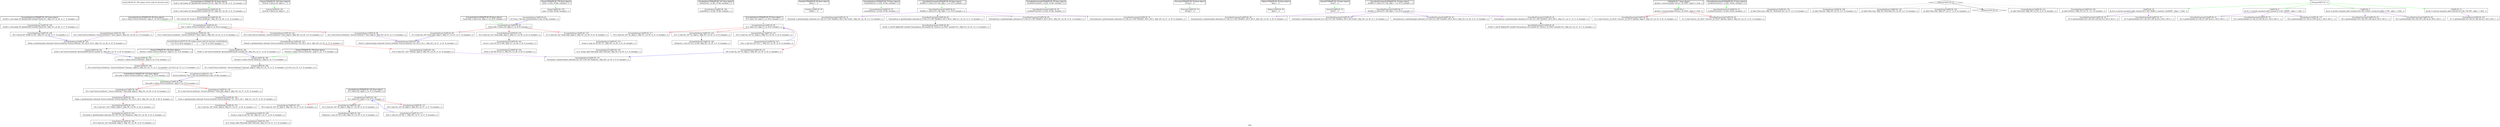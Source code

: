 digraph "PAG" {
	label="PAG";

	Node0x5b8ae5f04c50 [shape=record,shape=Mrecord,label="{[main] RetPN ID: 180 unique return node for function main}"];
	Node0x5b8ae5f048c0 [shape=record,shape=Mrecord,label="{[createIntArray] RetPN ID: 80 unique return node for function createIntArray|{<s0>\{ ln: 70  cl: 24  fl: example.c \}|<s1>\{ ln: 71  cl: 24  fl: example.c \}}}"];
	Node0x5b8ae5f048c0:s0 -> Node0x5b8ae5f01060[color=black,style=dotted];
	Node0x5b8ae5f048c0:s1 -> Node0x5b8ae5f013f0[color=black,style=dotted];
	Node0x5b8ae5f04070 [shape=record,shape=box3d,label="{[main] FIObjPN ID: 186 (base object)\n   %array2 = alloca %struct.IntArray*, align 8 \{ ln: 71 fl: example.c \}}"];
	Node0x5b8ae5f04070 -> Node0x5b8ae5f00940[color=green];
	Node0x5b8ae5f03ed0 [shape=record,shape=box3d,label="{[main] FIObjPN ID: 184 (base object)\n   %array1 = alloca %struct.IntArray*, align 8 \{ ln: 70 fl: example.c \}}"];
	Node0x5b8ae5f03ed0 -> Node0x5b8ae5f00810[color=green];
	Node0x5b8ae5f03d30 [shape=record,shape=box3d,label="{[main] FIObjPN ID: 182 (base object)\n   %retval = alloca i32, align 4 \{  \}}"];
	Node0x5b8ae5f03d30 -> Node0x5b8ae5f006e0[color=green];
	Node0x5b8ae5f03b90 [shape=record,shape=box3d,label="{[main] FIObjPN ID: 179 (base object)\n main \{ in line: 64 file: example.c \}}"];
	Node0x5b8ae5f03b90 -> Node0x5b8ae5f005b0[color=green];
	Node0x5b8ae5f039f0 [shape=record,shape=box3d,label="{[useIntArray] FIObjPN ID: 147 (base object)\n   %i = alloca i32, align 4 \{ ln: 57 fl: example.c \}}"];
	Node0x5b8ae5f039f0 -> Node0x5b8ae5efd8d0[color=green];
	Node0x5b8ae5f03850 [shape=record,shape=box3d,label="{[useIntArray] FIObjPN ID: 145 (base object)\n   %arr.addr = alloca %struct.IntArray*, align 8 \{ ln: 55 fl: example.c \}}"];
	Node0x5b8ae5f03850 -> Node0x5b8ae5efd7a0[color=green];
	Node0x5b8ae5f036b0 [shape=record,shape=box3d,label="{[useIntArray] FIObjPN ID: 141 (base object)\n useIntArray \{ in line: 55 file: example.c \}}"];
	Node0x5b8ae5f036b0 -> Node0x5b8ae5efbd80[color=green];
	Node0x5b8ae5f03510 [shape=record,shape=box3d,label="{[createIntArray] FIObjPN ID: 107 (base object)\n   %call2 = call noalias i8* @malloc(i64 noundef %mul) #5, !dbg !33 \{ ln: 48  cl: 17  fl: example.c \}}"];
	Node0x5b8ae5f03510 -> Node0x5b8ae5efaa80[color=green];
	Node0x5b8ae5f03370 [shape=record,shape=box3d,label="{[createIntArray] FIObjPN ID: 92 (base object)\n   %call = call noalias i8* @malloc(i64 noundef 16) #5, !dbg !26 \{ ln: 46  cl: 21  fl: example.c \}}"];
	Node0x5b8ae5f03370 -> Node0x5b8ae5ef9c40[color=green];
	Node0x5b8ae5f031d0 [shape=record,shape=box3d,label="{[malloc] FIObjPN ID: 95 (base object)\n malloc \{  \}}"];
	Node0x5b8ae5f031d0 -> Node0x5b8ae5ef9b10[color=green];
	Node0x5b8ae5f03030 [shape=record,shape=box3d,label="{[createIntArray] FIObjPN ID: 87 (base object)\n   %i = alloca i32, align 4 \{ ln: 49 fl: example.c \}}"];
	Node0x5b8ae5f03030 -> Node0x5b8ae5ef9520[color=green];
	Node0x5b8ae5f02e90 [shape=record,shape=box3d,label="{[createIntArray] FIObjPN ID: 85 (base object)\n   %arr = alloca %struct.IntArray*, align 8 \{ ln: 46 fl: example.c \}}"];
	Node0x5b8ae5f02e90 -> Node0x5b8ae5ef93f0[color=green];
	Node0x5b8ae5f02cf0 [shape=record,shape=box3d,label="{[createIntArray] FIObjPN ID: 83 (base object)\n   %size.addr = alloca i32, align 4 \{ ln: 45 fl: example.c \}}"];
	Node0x5b8ae5f02cf0 -> Node0x5b8ae5ef92c0[color=green];
	Node0x5b8ae5f02b50 [shape=record,shape=box3d,label="{[createIntArray] FIObjPN ID: 79 (base object)\n createIntArray \{ in line: 45 file: example.c \}}"];
	Node0x5b8ae5f02b50 -> Node0x5b8ae5ef8f30[color=green];
	Node0x5b8ae5f029b0 [shape=record,shape=box3d,label="{[overflowFunction4] FIObjPN ID: 62 (base object)\n   %buffer3 = alloca [15 x i8], align 1 \{ ln: 33 fl: example.c \}}"];
	Node0x5b8ae5f029b0 -> Node0x5b8ae5ef80f0[color=green];
	Node0x5b8ae5f02810 [shape=record,shape=box3d,label="{[overflowFunction4] FIObjPN ID: 59 (base object)\n overflowFunction4 \{ in line: 32 file: example.c \}}"];
	Node0x5b8ae5f02810 -> Node0x5b8ae5ef7fc0[color=green];
	Node0x5b8ae5f02670 [shape=record,shape=box3d,label="{[strcspn] FIObjPN ID: 34 (base object)\n strcspn \{  \}}"];
	Node0x5b8ae5f02670 -> Node0x5b8ae5ef6a60[color=green];
	Node0x5b8ae5f024d0 [shape=record,shape=box3d,label="{[fgets] FIObjPN ID: 29 (base object)\n fgets \{  \}}"];
	Node0x5b8ae5f024d0 -> Node0x5b8ae5ef66d0[color=green];
	Node0x5b8ae5f02330 [shape=record,shape=box3d,label="{[printf] FIObjPN ID: 23 (base object)\n printf \{  \}}"];
	Node0x5b8ae5f02330 -> Node0x5b8ae5ef60e0[color=green];
	Node0x5b8ae5f01ff0 [shape=record,shape=box3d,label="{[overflowFunction3] FIObjPN ID: 18 (base object)\n   %buffer3 = alloca [15 x i8], align 1 \{ ln: 25 fl: example.c \}}"];
	Node0x5b8ae5f01ff0 -> Node0x5b8ae5ef5d50[color=green];
	Node0x5b8ae5f01e50 [shape=record,shape=box3d,label="{FIObjPN ID: 7 (base object)\n @stdin = external global %struct._IO_FILE*, align 8 \{ Glob  \}}"];
	Node0x5b8ae5f01e50 -> Node0x5b8ae5ef5760[color=green];
	Node0x5b8ae5f01cb0 [shape=record,shape=box3d,label="{[overflowFunction3] FIObjPN ID: 15 (base object)\n overflowFunction3 \{ in line: 24 file: example.c \}}"];
	Node0x5b8ae5f01cb0 -> Node0x5b8ae5ef53d0[color=green];
	Node0x5b8ae5f018b0 [shape=record,shape=box,label="{[main] ValPN ID: 200\n   %1 = load %struct.IntArray*, %struct.IntArray** %array2, align 8, !dbg !32 \{ ln: 74  cl: 17  fl: example.c \}|{<s0>\{ ln: 74  cl: 5  fl: example.c \}}}"];
	Node0x5b8ae5f018b0:s0 -> Node0x5b8ae5efd540[color=black,style=dashed];
	Node0x5b8ae5f01650 [shape=record,shape=box,label="{[main] ValPN ID: 198\n   %0 = load %struct.IntArray*, %struct.IntArray** %array1, align 8, !dbg !30 \{ ln: 73  cl: 17  fl: example.c \}|{<s0>\{ ln: 73  cl: 5  fl: example.c \}}}"];
	Node0x5b8ae5f01650:s0 -> Node0x5b8ae5efd540[color=black,style=dashed];
	Node0x5b8ae5f013f0 [shape=record,shape=box,label="{[main] ValPN ID: 195\n   %call1 = call %struct.IntArray* @createIntArray(i32 noundef 10), !dbg !29 \{ ln: 71  cl: 24  fl: example.c \}}"];
	Node0x5b8ae5f013f0 -> Node0x5b8ae5f00940[color=blue];
	Node0x5b8ae5f01060 [shape=record,shape=box,label="{[main] ValPN ID: 191\n   %call = call %struct.IntArray* @createIntArray(i32 noundef 5), !dbg !26 \{ ln: 70  cl: 24  fl: example.c \}}"];
	Node0x5b8ae5f01060 -> Node0x5b8ae5f00810[color=blue];
	Node0x5b8ae5f00940 [shape=record,shape=box,label="{[main] ValPN ID: 185\n   %array2 = alloca %struct.IntArray*, align 8 \{ ln: 71 fl: example.c \}}"];
	Node0x5b8ae5f00940 -> Node0x5b8ae5f018b0[color=red];
	Node0x5b8ae5f00810 [shape=record,shape=box,label="{[main] ValPN ID: 183\n   %array1 = alloca %struct.IntArray*, align 8 \{ ln: 70 fl: example.c \}}"];
	Node0x5b8ae5f00810 -> Node0x5b8ae5f01650[color=red];
	Node0x5b8ae5f006e0 [shape=record,shape=box,label="{[main] ValPN ID: 181\n   %retval = alloca i32, align 4 \{  \}}"];
	Node0x5b8ae5f005b0 [shape=record,shape=box,label="{[main] ValPN ID: 178\n main \{ in line: 64 file: example.c \}}"];
	Node0x5b8ae5f00220 [shape=record,shape=box,label="{[useIntArray] ValPN ID: 174\n   br label %for.cond, !dbg !41, !llvm.loop !42 \{ ln: 57  cl: 5  fl: example.c \}}"];
	Node0x5b8ae5efffc0 [shape=record,shape=box,label="{[useIntArray] ValPN ID: 172\n   %inc = add nsw i32 %8, 1, !dbg !40 \{ ln: 57  cl: 37  fl: example.c \}}"];
	Node0x5b8ae5efffc0 -> Node0x5b8ae5efd8d0[color=blue];
	Node0x5b8ae5effe90 [shape=record,shape=box,label="{[useIntArray] ValPN ID: 171\n   %8 = load i32, i32* %i, align 4, !dbg !40 \{ ln: 57  cl: 37  fl: example.c \}}"];
	Node0x5b8ae5effe90 -> Node0x5b8ae5efffc0[color=grey];
	Node0x5b8ae5effd60 [shape=record,shape=box,label="{[useIntArray] ValPN ID: 169\n   br label %for.inc, !dbg !39 \{ ln: 59  cl: 5  fl: example.c \}}"];
	Node0x5b8ae5eff8a0 [shape=record,shape=box,label="{[useIntArray] ValPN ID: 166\n   %6 = load i32, i32* %arrayidx, align 4, !dbg !34 \{ ln: 58  cl: 23  fl: example.c \}}"];
	Node0x5b8ae5eff770 [shape=record,shape=box,label="{[useIntArray] ValPN ID: 165\n   %arrayidx = getelementptr inbounds i32, i32* %4, i64 %idxprom, !dbg !34 \{ ln: 58  cl: 23  fl: example.c \}}"];
	Node0x5b8ae5eff770 -> Node0x5b8ae5eff8a0[color=red];
	Node0x5b8ae5eff640 [shape=record,shape=box,label="{[useIntArray] ValPN ID: 164\n   %idxprom = sext i32 %5 to i64, !dbg !34 \{ ln: 58  cl: 23  fl: example.c \}}"];
	Node0x5b8ae5eff510 [shape=record,shape=box,label="{[useIntArray] ValPN ID: 163\n   %5 = load i32, i32* %i, align 4, !dbg !37 \{ ln: 58  cl: 33  fl: example.c \}}"];
	Node0x5b8ae5eff510 -> Node0x5b8ae5eff640[color=black];
	Node0x5b8ae5eff3e0 [shape=record,shape=box,label="{[useIntArray] ValPN ID: 162\n   %4 = load i32*, i32** %data, align 8, !dbg !36 \{ ln: 58  cl: 28  fl: example.c \}}"];
	Node0x5b8ae5eff3e0 -> Node0x5b8ae5eff770[color=purple];
	Node0x5b8ae5eff2b0 [shape=record,shape=box,label="{[useIntArray] ValPN ID: 161\n   %data = getelementptr inbounds %struct.IntArray, %struct.IntArray* %3, i32 0, i32 0, !dbg !36 \{ ln: 58  cl: 28  fl: example.c \}}"];
	Node0x5b8ae5eff2b0 -> Node0x5b8ae5eff3e0[color=red];
	Node0x5b8ae5eff180 [shape=record,shape=box,label="{[useIntArray] ValPN ID: 160\n   %3 = load %struct.IntArray*, %struct.IntArray** %arr.addr, align 8, !dbg !34 \{ ln: 58  cl: 23  fl: example.c \}}"];
	Node0x5b8ae5eff180 -> Node0x5b8ae5eff2b0[color=purple];
	Node0x5b8ae5eff050 [shape=record,shape=box,label="{[useIntArray] ValPN ID: 159\n   br i1 %cmp, label %for.body, label %for.end, !dbg !33 \{ ln: 57  cl: 5  fl: example.c \}}"];
	Node0x5b8ae5efef20 [shape=record,shape=box,label="{[useIntArray] ValPN ID: 158\n   %cmp = icmp slt i32 %0, %2, !dbg !32 \{ ln: 57  cl: 23  fl: example.c \}}"];
	Node0x5b8ae5efef20 -> Node0x5b8ae5eff050[color=grey];
	Node0x5b8ae5efedf0 [shape=record,shape=box,label="{[useIntArray] ValPN ID: 157\n   %2 = load i32, i32* %size, align 8, !dbg !31 \{ ln: 57  cl: 30  fl: example.c \}}"];
	Node0x5b8ae5efedf0 -> Node0x5b8ae5efef20[color=grey];
	Node0x5b8ae5efecc0 [shape=record,shape=box,label="{[useIntArray] ValPN ID: 156\n   %size = getelementptr inbounds %struct.IntArray, %struct.IntArray* %1, i32 0, i32 1, !dbg !31 \{ ln: 57  cl: 30  fl: example.c \}}"];
	Node0x5b8ae5efecc0 -> Node0x5b8ae5efedf0[color=red];
	Node0x5b8ae5efeb90 [shape=record,shape=box,label="{[useIntArray] ValPN ID: 155\n   %1 = load %struct.IntArray*, %struct.IntArray** %arr.addr, align 8, !dbg !30 \{ ln: 57  cl: 25  fl: example.c \}}"];
	Node0x5b8ae5efeb90 -> Node0x5b8ae5efecc0[color=purple];
	Node0x5b8ae5efe250 [shape=record,shape=box,label="{[useIntArray] ValPN ID: 154\n   %0 = load i32, i32* %i, align 4, !dbg !28 \{ ln: 57  cl: 21  fl: example.c \}}"];
	Node0x5b8ae5efe250 -> Node0x5b8ae5efef20[color=grey];
	Node0x5b8ae5ef8940 [shape=record,shape=box,label="{[overflowFunction4] ValPN ID: 72\n   %arrayidx = getelementptr inbounds [15 x i8], [15 x i8]* %buffer3, i64 0, i64 %call3, !dbg !26 \{ ln: 36  cl: 5  fl: example.c \}}"];
	Node0x5b8ae5ef8350 [shape=record,shape=box,label="{[overflowFunction4] ValPN ID: 66\n   %arraydecay = getelementptr inbounds [15 x i8], [15 x i8]* %buffer3, i64 0, i64 0, !dbg !21 \{ ln: 35  cl: 11  fl: example.c \}}"];
	Node0x5b8ae5ef8350 -> Node0x5b8ae5ef85b0[color=black];
	Node0x5b8ae5ef7fc0 [shape=record,shape=box,label="{[overflowFunction4] ValPN ID: 58\n overflowFunction4 \{ in line: 32 file: example.c \}}"];
	Node0x5b8ae5efdec0 [shape=record,shape=box,label="{[useIntArray] ValPN ID: 167\n   %7 = getelementptr [4 x i8], [4 x i8]* @.str.3, i64 0, i64 0 \{  \}}"];
	Node0x5b8ae5ef72b0 [shape=record,shape=box,label="{[overflowFunction3] ValPN ID: 38\n   %arraydecay4 = getelementptr inbounds [15 x i8], [15 x i8]* %buffer3, i64 0, i64 0, !dbg !28 \{ ln: 29  cl: 39  fl: example.c \}}"];
	Node0x5b8ae5ef6f20 [shape=record,shape=box,label="{[overflowFunction3] ValPN ID: 35\n   %arrayidx = getelementptr inbounds [15 x i8], [15 x i8]* %buffer3, i64 0, i64 %call3, !dbg !26 \{ ln: 28  cl: 5  fl: example.c \}}"];
	Node0x5b8ae5ef86e0 [shape=record,shape=box,label="{[overflowFunction4] ValPN ID: 69\n   %arraydecay2 = getelementptr inbounds [15 x i8], [15 x i8]* %buffer3, i64 0, i64 0, !dbg !24 \{ ln: 36  cl: 21  fl: example.c \}}"];
	Node0x5b8ae5ef59c0 [shape=record,shape=box,label="{ValPN ID: 10\n @.str.2 = private unnamed_addr constant [23 x i8] c\"Buffer 3 contents: %s\\0A\\00\", align 1 \{ Glob  \}}"];
	Node0x5b8ae5ef59c0 -> Node0x5b8ae5eface0[color=purple];
	Node0x5b8ae5ef59c0 -> Node0x5b8ae5efc370[color=purple];
	Node0x5b8ae5ef8480 [shape=record,shape=box,label="{[overflowFunction4] ValPN ID: 67\n   %1 = load %struct._IO_FILE*, %struct._IO_FILE** @stdin, align 8, !dbg !22 \{ ln: 35  cl: 41  fl: example.c \}}"];
	Node0x5b8ae5ef5890 [shape=record,shape=box,label="{ValPN ID: 8\n @.str.1 = private unnamed_addr constant [2 x i8] c\"\\0A\\00\", align 1 \{ Glob  \}}"];
	Node0x5b8ae5ef5890 -> Node0x5b8ae5efb400[color=purple];
	Node0x5b8ae5ef5890 -> Node0x5b8ae5efccf0[color=purple];
	Node0x5b8ae5ef5890 -> Node0x5b8ae5efdd90[color=purple];
	Node0x5b8ae5efd080 [shape=record,shape=box,label="{[createIntArray] ValPN ID: 135\n   br label %for.cond, !dbg !54, !llvm.loop !55 \{ ln: 49  cl: 5  fl: example.c \}}"];
	Node0x5b8ae5ef6470 [shape=record,shape=box,label="{[overflowFunction3] ValPN ID: 25\n   %1 = load %struct._IO_FILE*, %struct._IO_FILE** @stdin, align 8, !dbg !22 \{ ln: 27  cl: 41  fl: example.c \}}"];
	Node0x5b8ae5efe120 [shape=record,shape=box,label="{[useIntArray] ValPN ID: 152\n   br label %for.cond, !dbg !27 \{ ln: 57  cl: 10  fl: example.c \}}"];
	Node0x5b8ae5ef6a60 [shape=record,shape=box,label="{[strcspn] ValPN ID: 33\n strcspn \{  \}}"];
	Node0x5b8ae5ef5760 [shape=record,shape=box,label="{ValPN ID: 6\n @stdin = external global %struct._IO_FILE*, align 8 \{ Glob  \}}"];
	Node0x5b8ae5ef5760 -> Node0x5b8ae5ef6470[color=red];
	Node0x5b8ae5ef5760 -> Node0x5b8ae5ef8480[color=red];
	Node0x5b8ae5ef8f30 [shape=record,shape=box,label="{[createIntArray] ValPN ID: 78\n createIntArray \{ in line: 45 file: example.c \}}"];
	Node0x5b8ae5efd8d0 [shape=record,shape=box,label="{[useIntArray] ValPN ID: 146\n   %i = alloca i32, align 4 \{ ln: 57 fl: example.c \}}"];
	Node0x5b8ae5efd8d0 -> Node0x5b8ae5efe250[color=red];
	Node0x5b8ae5efd8d0 -> Node0x5b8ae5eff510[color=red];
	Node0x5b8ae5efd8d0 -> Node0x5b8ae5effe90[color=red];
	Node0x5b8ae5ef5500 [shape=record,shape=box,label="{ValPN ID: 4\n @.str = private unnamed_addr constant [30 x i8] c\"Enter a string for buffer 3: \\00\", align 1 \{ Glob  \}}"];
	Node0x5b8ae5ef5500 -> Node0x5b8ae5efc240[color=purple];
	Node0x5b8ae5ef5500 -> Node0x5b8ae5efce20[color=purple];
	Node0x5b8ae5efca90 [shape=record,shape=box,label="{[createIntArray] ValPN ID: 131\n   %12 = load i32, i32* %i, align 4, !dbg !53 \{ ln: 49  cl: 32  fl: example.c \}}"];
	Node0x5b8ae5efca90 -> Node0x5b8ae5efcbc0[color=grey];
	Node0x5b8ae5efcbc0 [shape=record,shape=box,label="{[createIntArray] ValPN ID: 132\n   %inc = add nsw i32 %12, 1, !dbg !53 \{ ln: 49  cl: 32  fl: example.c \}}"];
	Node0x5b8ae5efcbc0 -> Node0x5b8ae5ef9520[color=blue];
	Node0x5b8ae5ef4bd0 [shape=record,shape=diamond,label="{DummyValPN ID: 3}"];
	Node0x5b8ae5ef4bd0 -> Node0x5b8ae5ef4aa0[color=black];
	Node0x5b8ae5ef4bd0 -> Node0x5b8ae5efb660[color=grey];
	Node0x5b8ae5ef4bd0 -> Node0x5b8ae5efc960[color=grey];
	Node0x5b8ae5ef4bd0 -> Node0x5b8ae5efd080[color=grey];
	Node0x5b8ae5ef4bd0 -> Node0x5b8ae5efe120[color=grey];
	Node0x5b8ae5ef4bd0 -> Node0x5b8ae5effd60[color=grey];
	Node0x5b8ae5ef4bd0 -> Node0x5b8ae5f00220[color=grey];
	Node0x5b8ae5ef80f0 [shape=record,shape=box,label="{[overflowFunction4] ValPN ID: 61\n   %buffer3 = alloca [15 x i8], align 1 \{ ln: 33 fl: example.c \}}"];
	Node0x5b8ae5ef80f0 -> Node0x5b8ae5ef8350[color=purple];
	Node0x5b8ae5ef80f0 -> Node0x5b8ae5ef86e0[color=purple];
	Node0x5b8ae5ef80f0 -> Node0x5b8ae5ef8940[color=purple];
	Node0x5b8ae5ef80f0 -> Node0x5b8ae5ef8ba0[color=purple];
	Node0x5b8ae5ef4aa0 [shape=record,shape=diamond,label="{DummyValPN ID: 2}"];
	Node0x5b8ae5efc960 [shape=record,shape=box,label="{[createIntArray] ValPN ID: 129\n   br label %for.inc, !dbg !52 \{ ln: 51  cl: 5  fl: example.c \}}"];
	Node0x5b8ae5ef53d0 [shape=record,shape=box,label="{[overflowFunction3] ValPN ID: 14\n overflowFunction3 \{ in line: 24 file: example.c \}}"];
	Node0x5b8ae5ef4970 [shape=record,shape=tab,label="{DummyObjPN ID: 1}"];
	Node0x5b8ae5ef4970 -> Node0x5b8ae5ef5500[color=green];
	Node0x5b8ae5ef4970 -> Node0x5b8ae5ef5890[color=green];
	Node0x5b8ae5ef4970 -> Node0x5b8ae5ef59c0[color=green];
	Node0x5b8ae5ef4970 -> Node0x5b8ae5ef5af0[color=green];
	Node0x5b8ae5ef6800 [shape=record,shape=box,label="{[overflowFunction3] ValPN ID: 30\n   %arraydecay2 = getelementptr inbounds [15 x i8], [15 x i8]* %buffer3, i64 0, i64 0, !dbg !24 \{ ln: 28  cl: 21  fl: example.c \}}"];
	Node0x5b8ae5ef5170 [shape=record,shape=box,label="{[overflowFunction3] ValPN ID: 26\n   %call1 = call i8* @fgets(i8* noundef %arraydecay, i32 noundef 20, %struct._IO_FILE* noundef %1), !dbg !23 \{ ln: 27  cl: 5  fl: example.c \}}"];
	Node0x5b8ae5efc700 [shape=record,shape=box,label="{[createIntArray] ValPN ID: 127\n   %arrayidx = getelementptr inbounds i32, i32* %10, i64 %idxprom, !dbg !48 \{ ln: 50  cl: 9  fl: example.c \}}"];
	Node0x5b8ae5ef5af0 [shape=record,shape=box,label="{ValPN ID: 12\n @.str.3 = private unnamed_addr constant [4 x i8] c\"%d \\00\", align 1 \{ Glob  \}}"];
	Node0x5b8ae5ef5af0 -> Node0x5b8ae5efdec0[color=purple];
	Node0x5b8ae5ef8ba0 [shape=record,shape=box,label="{[overflowFunction4] ValPN ID: 74\n   %arraydecay4 = getelementptr inbounds [15 x i8], [15 x i8]* %buffer3, i64 0, i64 0, !dbg !28 \{ ln: 37  cl: 39  fl: example.c \}}"];
	Node0x5b8ae5ef5d50 [shape=record,shape=box,label="{[overflowFunction3] ValPN ID: 17\n   %buffer3 = alloca [15 x i8], align 1 \{ ln: 25 fl: example.c \}}"];
	Node0x5b8ae5ef5d50 -> Node0x5b8ae5ef6340[color=purple];
	Node0x5b8ae5ef5d50 -> Node0x5b8ae5ef6800[color=purple];
	Node0x5b8ae5ef5d50 -> Node0x5b8ae5ef6f20[color=purple];
	Node0x5b8ae5ef5d50 -> Node0x5b8ae5ef72b0[color=purple];
	Node0x5b8ae5efd7a0 [shape=record,shape=box,label="{[useIntArray] ValPN ID: 144\n   %arr.addr = alloca %struct.IntArray*, align 8 \{ ln: 55 fl: example.c \}}"];
	Node0x5b8ae5efd7a0 -> Node0x5b8ae5efeb90[color=red];
	Node0x5b8ae5efd7a0 -> Node0x5b8ae5eff180[color=red];
	Node0x5b8ae5ef9060 [shape=record,shape=box,label="{[createIntArray] ValPN ID: 81\n i32 %size \{ 0th arg createIntArray in line: 45 file: example.c \}}"];
	Node0x5b8ae5ef9060 -> Node0x5b8ae5ef92c0[color=blue];
	Node0x5b8ae5ef60e0 [shape=record,shape=box,label="{[printf] ValPN ID: 22\n printf \{  \}}"];
	Node0x5b8ae5ef6340 [shape=record,shape=box,label="{[overflowFunction3] ValPN ID: 24\n   %arraydecay = getelementptr inbounds [15 x i8], [15 x i8]* %buffer3, i64 0, i64 0, !dbg !21 \{ ln: 27  cl: 11  fl: example.c \}}"];
	Node0x5b8ae5ef6340 -> Node0x5b8ae5ef5170[color=black];
	Node0x5b8ae5ef66d0 [shape=record,shape=box,label="{[fgets] ValPN ID: 28\n fgets \{  \}}"];
	Node0x5b8ae5ef85b0 [shape=record,shape=box,label="{[overflowFunction4] ValPN ID: 68\n   %call1 = call i8* @fgets(i8* noundef %arraydecay, i32 noundef 20, %struct._IO_FILE* noundef %1), !dbg !23 \{ ln: 35  cl: 5  fl: example.c \}}"];
	Node0x5b8ae5efd1b0 [shape=record,shape=box,label="{[createIntArray] ValPN ID: 136\n   %13 = load %struct.IntArray*, %struct.IntArray** %arr, align 8, !dbg !58 \{ ln: 52  cl: 12  fl: example.c \}}"];
	Node0x5b8ae5efd1b0 -> Node0x5b8ae5f048c0[color=black];
	Node0x5b8ae5ef92c0 [shape=record,shape=box,label="{[createIntArray] ValPN ID: 82\n   %size.addr = alloca i32, align 4 \{ ln: 45 fl: example.c \}}"];
	Node0x5b8ae5ef92c0 -> Node0x5b8ae5ef9fd0[color=red];
	Node0x5b8ae5ef92c0 -> Node0x5b8ae5efa5c0[color=red];
	Node0x5b8ae5ef92c0 -> Node0x5b8ae5efb8c0[color=red];
	Node0x5b8ae5ef93f0 [shape=record,shape=box,label="{[createIntArray] ValPN ID: 84\n   %arr = alloca %struct.IntArray*, align 8 \{ ln: 46 fl: example.c \}}"];
	Node0x5b8ae5ef93f0 -> Node0x5b8ae5efa100[color=red];
	Node0x5b8ae5ef93f0 -> Node0x5b8ae5efaf40[color=red];
	Node0x5b8ae5ef93f0 -> Node0x5b8ae5efbeb0[color=red];
	Node0x5b8ae5ef93f0 -> Node0x5b8ae5efd1b0[color=red];
	Node0x5b8ae5ef9520 [shape=record,shape=box,label="{[createIntArray] ValPN ID: 86\n   %i = alloca i32, align 4 \{ ln: 49 fl: example.c \}}"];
	Node0x5b8ae5ef9520 -> Node0x5b8ae5efb790[color=red];
	Node0x5b8ae5ef9520 -> Node0x5b8ae5efbc50[color=red];
	Node0x5b8ae5ef9520 -> Node0x5b8ae5efc4a0[color=red];
	Node0x5b8ae5ef9520 -> Node0x5b8ae5efca90[color=red];
	Node0x5b8ae5ef9b10 [shape=record,shape=box,label="{[malloc] ValPN ID: 94\n malloc \{  \}}"];
	Node0x5b8ae5ef9c40 [shape=record,shape=box,label="{[createIntArray] ValPN ID: 91\n   %call = call noalias i8* @malloc(i64 noundef 16) #5, !dbg !26 \{ ln: 46  cl: 21  fl: example.c \}}"];
	Node0x5b8ae5ef9c40 -> Node0x5b8ae5ef9d70[color=black];
	Node0x5b8ae5ef9d70 [shape=record,shape=box,label="{[createIntArray] ValPN ID: 96\n   %0 = bitcast i8* %call to %struct.IntArray*, !dbg !26 \{ ln: 46  cl: 21  fl: example.c \}}"];
	Node0x5b8ae5ef9d70 -> Node0x5b8ae5ef93f0[color=blue];
	Node0x5b8ae5ef9fd0 [shape=record,shape=box,label="{[createIntArray] ValPN ID: 98\n   %1 = load i32, i32* %size.addr, align 4, !dbg !27 \{ ln: 47  cl: 17  fl: example.c \}}"];
	Node0x5b8ae5ef9fd0 -> Node0x5b8ae5efa360[color=blue];
	Node0x5b8ae5efa100 [shape=record,shape=box,label="{[createIntArray] ValPN ID: 99\n   %2 = load %struct.IntArray*, %struct.IntArray** %arr, align 8, !dbg !28 \{ ln: 47  cl: 5  fl: example.c \}}"];
	Node0x5b8ae5efa100 -> Node0x5b8ae5efa360[color=purple];
	Node0x5b8ae5efa360 [shape=record,shape=box,label="{[createIntArray] ValPN ID: 100\n   %size1 = getelementptr inbounds %struct.IntArray, %struct.IntArray* %2, i32 0, i32 1, !dbg !29 \{ ln: 47  cl: 10  fl: example.c \}}"];
	Node0x5b8ae5efa5c0 [shape=record,shape=box,label="{[createIntArray] ValPN ID: 102\n   %3 = load i32, i32* %size.addr, align 4, !dbg !31 \{ ln: 48  cl: 24  fl: example.c \}}"];
	Node0x5b8ae5efa5c0 -> Node0x5b8ae5efa6f0[color=black];
	Node0x5b8ae5efa6f0 [shape=record,shape=box,label="{[createIntArray] ValPN ID: 103\n   %conv = sext i32 %3 to i64, !dbg !31 \{ ln: 48  cl: 24  fl: example.c \}}"];
	Node0x5b8ae5efa6f0 -> Node0x5b8ae5efa950[color=grey];
	Node0x5b8ae5efa950 [shape=record,shape=box,label="{[createIntArray] ValPN ID: 104\n   %mul = mul i64 %conv, 4, !dbg !32 \{ ln: 48  cl: 29  fl: example.c \}}"];
	Node0x5b8ae5efaa80 [shape=record,shape=box,label="{[createIntArray] ValPN ID: 106\n   %call2 = call noalias i8* @malloc(i64 noundef %mul) #5, !dbg !33 \{ ln: 48  cl: 17  fl: example.c \}}"];
	Node0x5b8ae5efaa80 -> Node0x5b8ae5efabb0[color=black];
	Node0x5b8ae5efabb0 [shape=record,shape=box,label="{[createIntArray] ValPN ID: 108\n   %4 = bitcast i8* %call2 to i32*, !dbg !33 \{ ln: 48  cl: 17  fl: example.c \}}"];
	Node0x5b8ae5efabb0 -> Node0x5b8ae5efb070[color=blue];
	Node0x5b8ae5eface0 [shape=record,shape=box,label="{[overflowFunction3] ValPN ID: 39\n   %3 = getelementptr [23 x i8], [23 x i8]* @.str.2, i64 0, i64 0 \{  \}}"];
	Node0x5b8ae5efaf40 [shape=record,shape=box,label="{[createIntArray] ValPN ID: 109\n   %5 = load %struct.IntArray*, %struct.IntArray** %arr, align 8, !dbg !34 \{ ln: 48  cl: 5  fl: example.c \}}"];
	Node0x5b8ae5efaf40 -> Node0x5b8ae5efb070[color=purple];
	Node0x5b8ae5efb070 [shape=record,shape=box,label="{[createIntArray] ValPN ID: 110\n   %data = getelementptr inbounds %struct.IntArray, %struct.IntArray* %5, i32 0, i32 0, !dbg !35 \{ ln: 48  cl: 10  fl: example.c \}}"];
	Node0x5b8ae5efb400 [shape=record,shape=box,label="{[overflowFunction3] ValPN ID: 31\n   %2 = getelementptr [2 x i8], [2 x i8]* @.str.1, i64 0, i64 0 \{  \}}"];
	Node0x5b8ae5efb660 [shape=record,shape=box,label="{[createIntArray] ValPN ID: 115\n   br label %for.cond, !dbg !40 \{ ln: 49  cl: 10  fl: example.c \}}"];
	Node0x5b8ae5efb790 [shape=record,shape=box,label="{[createIntArray] ValPN ID: 117\n   %6 = load i32, i32* %i, align 4, !dbg !41 \{ ln: 49  cl: 21  fl: example.c \}}"];
	Node0x5b8ae5efb790 -> Node0x5b8ae5efb9f0[color=grey];
	Node0x5b8ae5efb8c0 [shape=record,shape=box,label="{[createIntArray] ValPN ID: 118\n   %7 = load i32, i32* %size.addr, align 4, !dbg !43 \{ ln: 49  cl: 25  fl: example.c \}}"];
	Node0x5b8ae5efb8c0 -> Node0x5b8ae5efb9f0[color=grey];
	Node0x5b8ae5efb9f0 [shape=record,shape=box,label="{[createIntArray] ValPN ID: 119\n   %cmp = icmp slt i32 %6, %7, !dbg !44 \{ ln: 49  cl: 23  fl: example.c \}}"];
	Node0x5b8ae5efb9f0 -> Node0x5b8ae5efbb20[color=grey];
	Node0x5b8ae5efbb20 [shape=record,shape=box,label="{[createIntArray] ValPN ID: 120\n   br i1 %cmp, label %for.body, label %for.end, !dbg !45 \{ ln: 49  cl: 5  fl: example.c \}}"];
	Node0x5b8ae5efbc50 [shape=record,shape=box,label="{[createIntArray] ValPN ID: 121\n   %8 = load i32, i32* %i, align 4, !dbg !46 \{ ln: 50  cl: 24  fl: example.c \}}"];
	Node0x5b8ae5efbc50 -> Node0x5b8ae5efc700[color=blue];
	Node0x5b8ae5efbd80 [shape=record,shape=box,label="{[useIntArray] ValPN ID: 140\n useIntArray \{ in line: 55 file: example.c \}}"];
	Node0x5b8ae5efbeb0 [shape=record,shape=box,label="{[createIntArray] ValPN ID: 122\n   %9 = load %struct.IntArray*, %struct.IntArray** %arr, align 8, !dbg !48 \{ ln: 50  cl: 9  fl: example.c \}}"];
	Node0x5b8ae5efbeb0 -> Node0x5b8ae5efbfe0[color=purple];
	Node0x5b8ae5efbfe0 [shape=record,shape=box,label="{[createIntArray] ValPN ID: 123\n   %data4 = getelementptr inbounds %struct.IntArray, %struct.IntArray* %9, i32 0, i32 0, !dbg !49 \{ ln: 50  cl: 14  fl: example.c \}}"];
	Node0x5b8ae5efbfe0 -> Node0x5b8ae5efc110[color=red];
	Node0x5b8ae5efc110 [shape=record,shape=box,label="{[createIntArray] ValPN ID: 124\n   %10 = load i32*, i32** %data4, align 8, !dbg !49 \{ ln: 50  cl: 14  fl: example.c \}}"];
	Node0x5b8ae5efc110 -> Node0x5b8ae5efc700[color=purple];
	Node0x5b8ae5efc240 [shape=record,shape=box,label="{[overflowFunction3] ValPN ID: 20\n   %0 = getelementptr [30 x i8], [30 x i8]* @.str, i64 0, i64 0 \{  \}}"];
	Node0x5b8ae5efc370 [shape=record,shape=box,label="{[overflowFunction4] ValPN ID: 75\n   %3 = getelementptr [23 x i8], [23 x i8]* @.str.2, i64 0, i64 0 \{  \}}"];
	Node0x5b8ae5efc4a0 [shape=record,shape=box,label="{[createIntArray] ValPN ID: 125\n   %11 = load i32, i32* %i, align 4, !dbg !50 \{ ln: 50  cl: 19  fl: example.c \}}"];
	Node0x5b8ae5efc4a0 -> Node0x5b8ae5efc5d0[color=black];
	Node0x5b8ae5efc5d0 [shape=record,shape=box,label="{[createIntArray] ValPN ID: 126\n   %idxprom = sext i32 %11 to i64, !dbg !48 \{ ln: 50  cl: 9  fl: example.c \}}"];
	Node0x5b8ae5efccf0 [shape=record,shape=box,label="{[overflowFunction4] ValPN ID: 70\n   %2 = getelementptr [2 x i8], [2 x i8]* @.str.1, i64 0, i64 0 \{  \}}"];
	Node0x5b8ae5efce20 [shape=record,shape=box,label="{[overflowFunction4] ValPN ID: 64\n   %0 = getelementptr [30 x i8], [30 x i8]* @.str, i64 0, i64 0 \{  \}}"];
	Node0x5b8ae5efd540 [shape=record,shape=box,label="{[useIntArray] ValPN ID: 143\n %struct.IntArray* %arr \{ 0th arg useIntArray in line: 55 file: example.c \}}"];
	Node0x5b8ae5efd540 -> Node0x5b8ae5efd7a0[color=blue];
	Node0x5b8ae5efdd90 [shape=record,shape=box,label="{[useIntArray] ValPN ID: 175\n   %9 = getelementptr [2 x i8], [2 x i8]* @.str.1, i64 0, i64 0 \{  \}}"];
}
